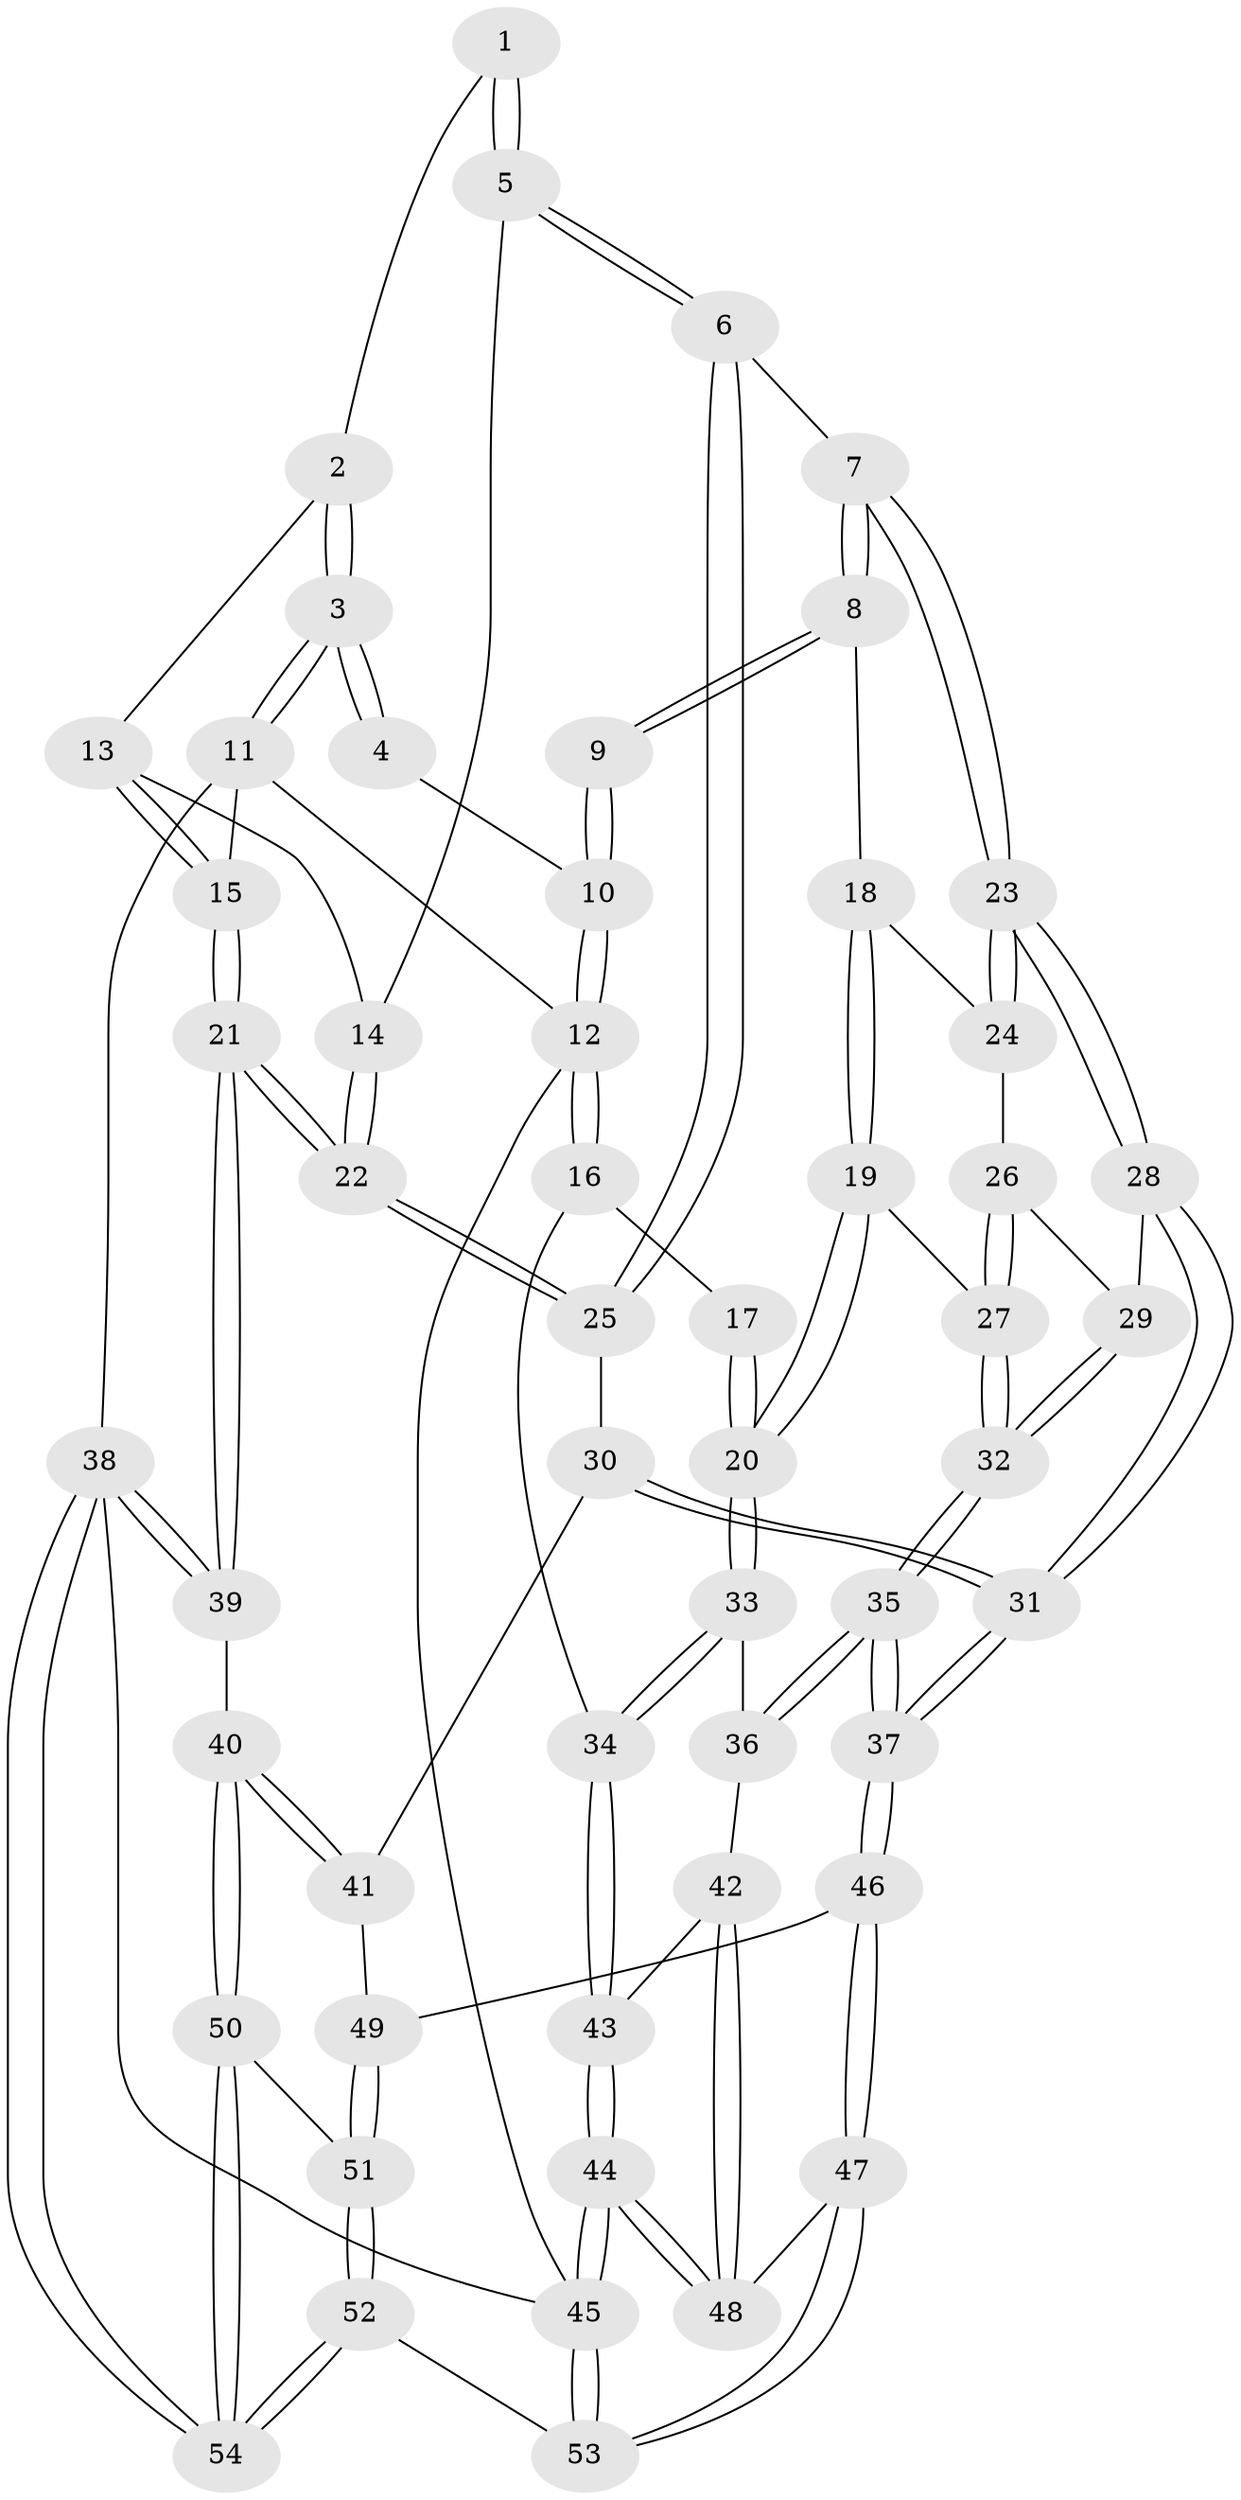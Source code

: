 // coarse degree distribution, {4: 0.3333333333333333, 5: 0.25925925925925924, 3: 0.2222222222222222, 2: 0.037037037037037035, 7: 0.1111111111111111, 6: 0.037037037037037035}
// Generated by graph-tools (version 1.1) at 2025/05/03/04/25 22:05:22]
// undirected, 54 vertices, 132 edges
graph export_dot {
graph [start="1"]
  node [color=gray90,style=filled];
  1 [pos="+0.5448669767178449+0"];
  2 [pos="+0.8569433593894397+0.1432721036796704"];
  3 [pos="+1+0"];
  4 [pos="+0.5432486802562377+0"];
  5 [pos="+0.6299434905127351+0.20815226141381932"];
  6 [pos="+0.6121585615434112+0.254039029011883"];
  7 [pos="+0.5819043195584618+0.26805823287603303"];
  8 [pos="+0.2856898704952615+0.12584982222631744"];
  9 [pos="+0.27898225873515636+0.09023808318843024"];
  10 [pos="+0.3834043653806485+0"];
  11 [pos="+1+0"];
  12 [pos="+0+0"];
  13 [pos="+0.8469932311048154+0.17289246403162112"];
  14 [pos="+0.8401010079004303+0.1805143676837672"];
  15 [pos="+1+0.3105395385207256"];
  16 [pos="+0+0"];
  17 [pos="+0.08033632830895698+0.1248995377605322"];
  18 [pos="+0.2826750013598398+0.1700751053278094"];
  19 [pos="+0.138938080276285+0.3480727921071952"];
  20 [pos="+0.06834195035490558+0.36094072487839324"];
  21 [pos="+1+0.5680604925886972"];
  22 [pos="+0.890209921976664+0.47747082747453523"];
  23 [pos="+0.5364924153465417+0.309847274395208"];
  24 [pos="+0.35526706830973315+0.31094596005409036"];
  25 [pos="+0.770809729099274+0.4679240915094218"];
  26 [pos="+0.3528622996101136+0.3209944305727861"];
  27 [pos="+0.22097008345147737+0.40335183911076405"];
  28 [pos="+0.4901188461436958+0.4643963685172867"];
  29 [pos="+0.36503215768362346+0.3852083613423022"];
  30 [pos="+0.6557994634977831+0.5475524345323662"];
  31 [pos="+0.5057457507609324+0.589608353999091"];
  32 [pos="+0.282276093781173+0.5211463109180587"];
  33 [pos="+0.0006394152242351249+0.40182885309308736"];
  34 [pos="+0+0.4079924530729676"];
  35 [pos="+0.2884089427141046+0.5941849603031361"];
  36 [pos="+0.1521965110423787+0.582713011874347"];
  37 [pos="+0.4083813347536136+0.7040206021023933"];
  38 [pos="+1+1"];
  39 [pos="+1+0.6889324130486977"];
  40 [pos="+1+0.713957528286585"];
  41 [pos="+0.7192960602024057+0.6990015390175401"];
  42 [pos="+0.08477698074270947+0.6486858711610949"];
  43 [pos="+0+0.5649247461947369"];
  44 [pos="+0+1"];
  45 [pos="+0+1"];
  46 [pos="+0.4086780387385792+0.7163248523104743"];
  47 [pos="+0.33895292564891294+0.8459562692979613"];
  48 [pos="+0.06567955026812684+0.8048125373199718"];
  49 [pos="+0.634980927711969+0.8145494037037726"];
  50 [pos="+0.7692414094247003+0.9060229820374894"];
  51 [pos="+0.6755397955625122+0.8568638712825615"];
  52 [pos="+0.40865995260660254+1"];
  53 [pos="+0.3436215967526987+1"];
  54 [pos="+0.7475590331820413+1"];
  1 -- 2;
  1 -- 5;
  1 -- 5;
  2 -- 3;
  2 -- 3;
  2 -- 13;
  3 -- 4;
  3 -- 4;
  3 -- 11;
  3 -- 11;
  4 -- 10;
  5 -- 6;
  5 -- 6;
  5 -- 14;
  6 -- 7;
  6 -- 25;
  6 -- 25;
  7 -- 8;
  7 -- 8;
  7 -- 23;
  7 -- 23;
  8 -- 9;
  8 -- 9;
  8 -- 18;
  9 -- 10;
  9 -- 10;
  10 -- 12;
  10 -- 12;
  11 -- 12;
  11 -- 15;
  11 -- 38;
  12 -- 16;
  12 -- 16;
  12 -- 45;
  13 -- 14;
  13 -- 15;
  13 -- 15;
  14 -- 22;
  14 -- 22;
  15 -- 21;
  15 -- 21;
  16 -- 17;
  16 -- 34;
  17 -- 20;
  17 -- 20;
  18 -- 19;
  18 -- 19;
  18 -- 24;
  19 -- 20;
  19 -- 20;
  19 -- 27;
  20 -- 33;
  20 -- 33;
  21 -- 22;
  21 -- 22;
  21 -- 39;
  21 -- 39;
  22 -- 25;
  22 -- 25;
  23 -- 24;
  23 -- 24;
  23 -- 28;
  23 -- 28;
  24 -- 26;
  25 -- 30;
  26 -- 27;
  26 -- 27;
  26 -- 29;
  27 -- 32;
  27 -- 32;
  28 -- 29;
  28 -- 31;
  28 -- 31;
  29 -- 32;
  29 -- 32;
  30 -- 31;
  30 -- 31;
  30 -- 41;
  31 -- 37;
  31 -- 37;
  32 -- 35;
  32 -- 35;
  33 -- 34;
  33 -- 34;
  33 -- 36;
  34 -- 43;
  34 -- 43;
  35 -- 36;
  35 -- 36;
  35 -- 37;
  35 -- 37;
  36 -- 42;
  37 -- 46;
  37 -- 46;
  38 -- 39;
  38 -- 39;
  38 -- 54;
  38 -- 54;
  38 -- 45;
  39 -- 40;
  40 -- 41;
  40 -- 41;
  40 -- 50;
  40 -- 50;
  41 -- 49;
  42 -- 43;
  42 -- 48;
  42 -- 48;
  43 -- 44;
  43 -- 44;
  44 -- 45;
  44 -- 45;
  44 -- 48;
  44 -- 48;
  45 -- 53;
  45 -- 53;
  46 -- 47;
  46 -- 47;
  46 -- 49;
  47 -- 48;
  47 -- 53;
  47 -- 53;
  49 -- 51;
  49 -- 51;
  50 -- 51;
  50 -- 54;
  50 -- 54;
  51 -- 52;
  51 -- 52;
  52 -- 53;
  52 -- 54;
  52 -- 54;
}
